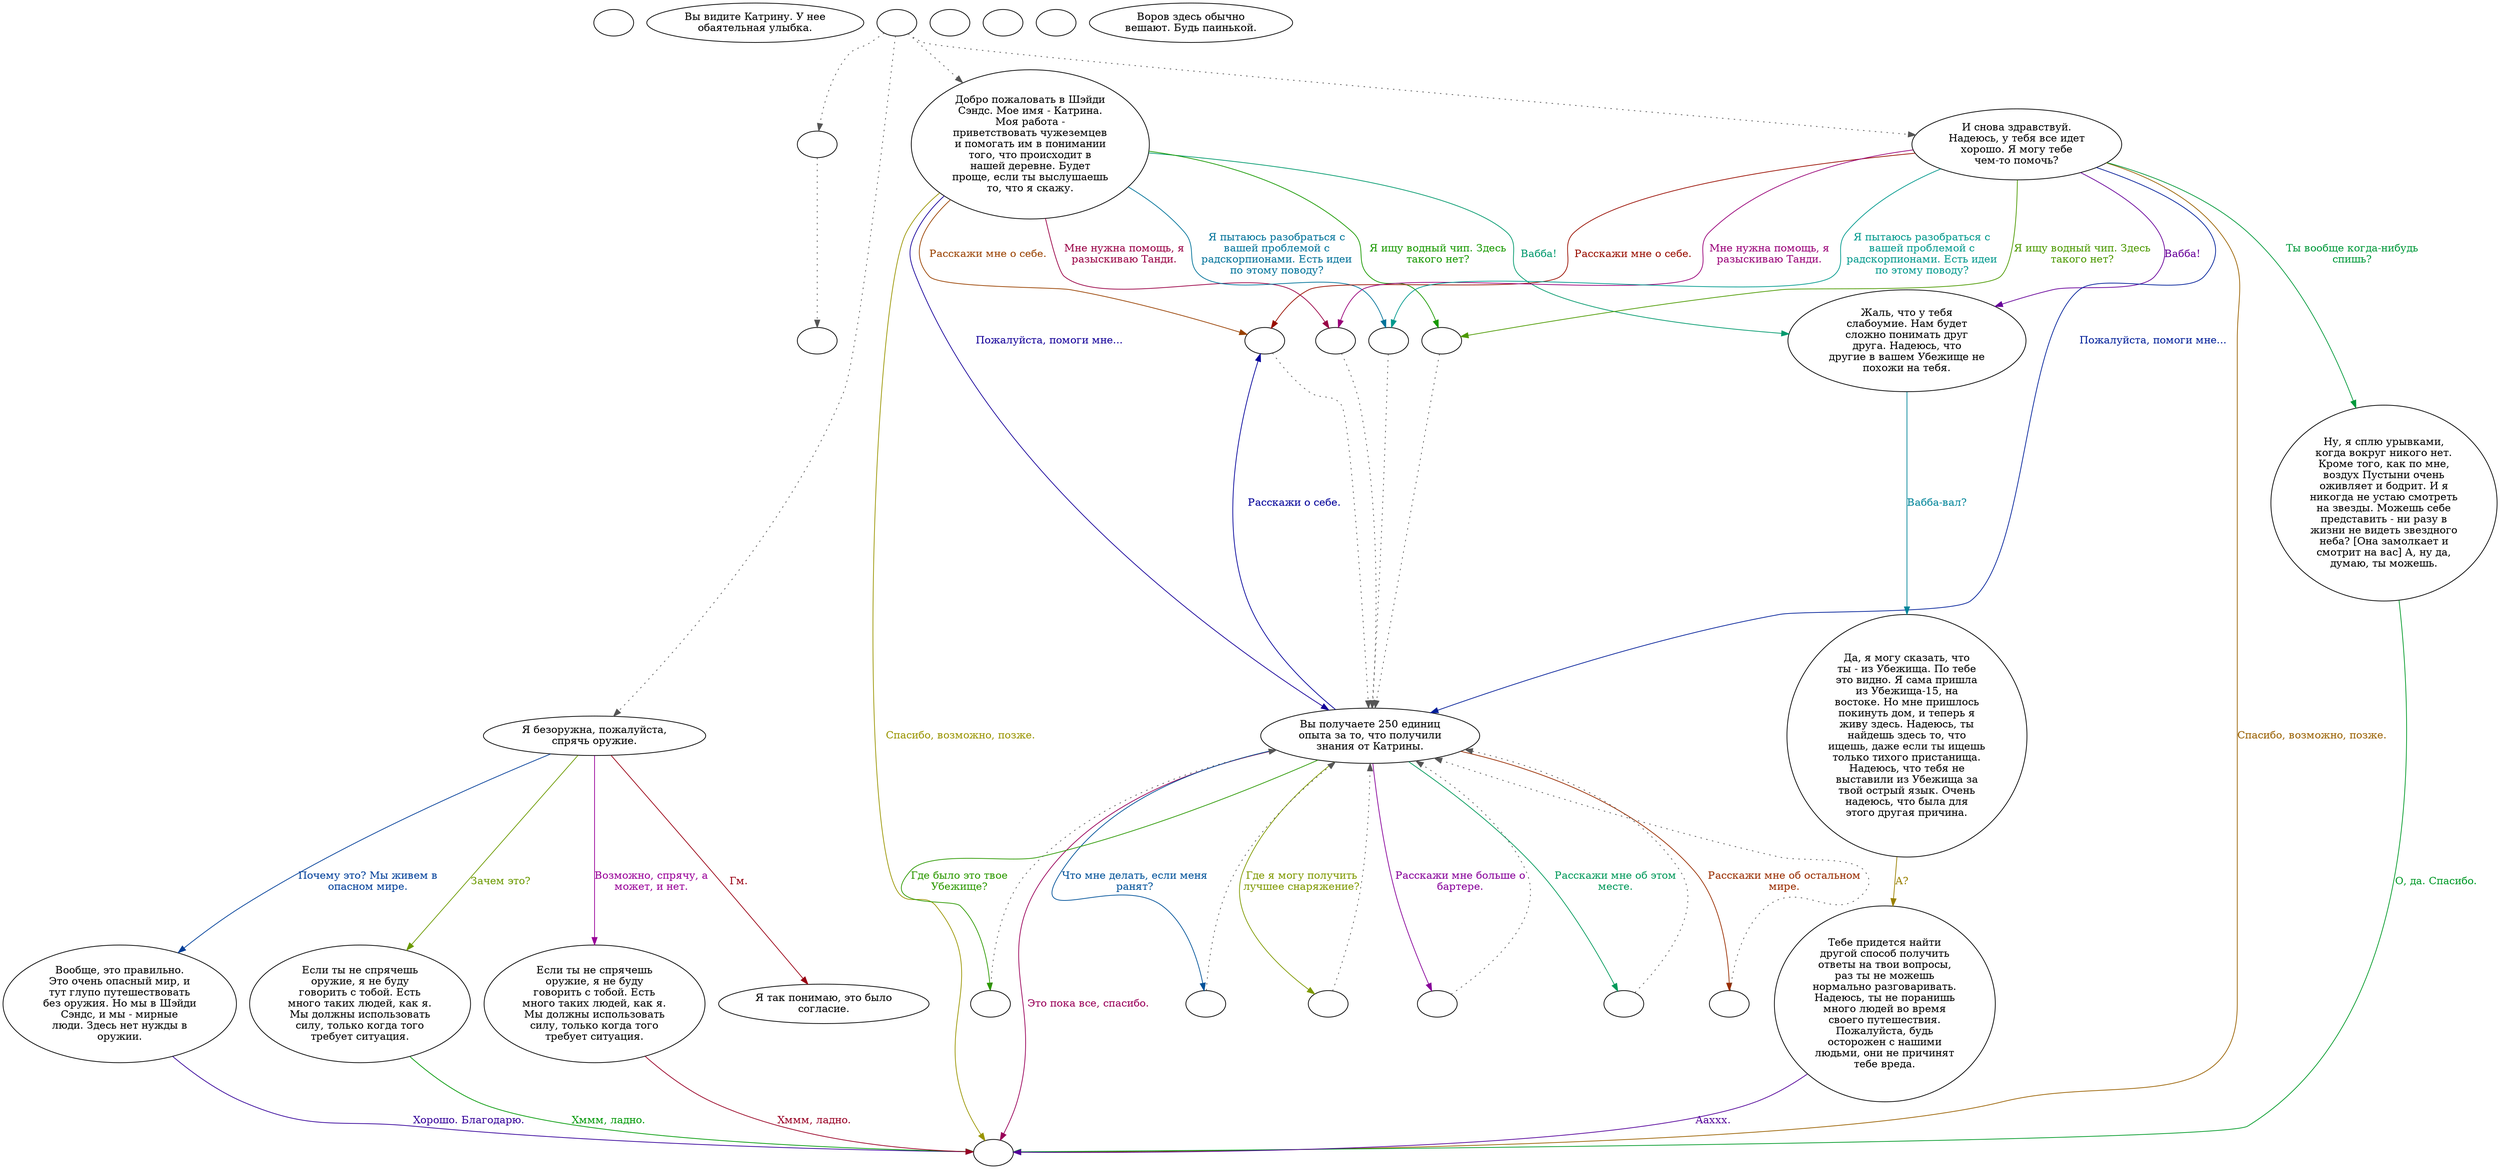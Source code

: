digraph ssguide {
  "start" [style=filled       fillcolor="#FFFFFF"       color="#000000"]
  "start" [label=""]
  "look_at_p_proc" [style=filled       fillcolor="#FFFFFF"       color="#000000"]
  "look_at_p_proc" [label="Вы видите Катрину. У нее\nобаятельная улыбка."]
  "talk_p_proc" [style=filled       fillcolor="#FFFFFF"       color="#000000"]
  "talk_p_proc" -> "get_reaction" [style=dotted color="#555555"]
  "talk_p_proc" -> "DialogWeapon" [style=dotted color="#555555"]
  "talk_p_proc" -> "DialogFirstTime" [style=dotted color="#555555"]
  "talk_p_proc" -> "DialogSubsequent" [style=dotted color="#555555"]
  "talk_p_proc" [label=""]
  "critter_p_proc" [style=filled       fillcolor="#FFFFFF"       color="#000000"]
  "critter_p_proc" [label=""]
  "damage_p_proc" [style=filled       fillcolor="#FFFFFF"       color="#000000"]
  "damage_p_proc" [label=""]
  "destroy_p_proc" [style=filled       fillcolor="#FFFFFF"       color="#000000"]
  "destroy_p_proc" [label=""]
  "pickup_p_proc" [style=filled       fillcolor="#FFFFFF"       color="#000000"]
  "pickup_p_proc" [label="Воров здесь обычно\nвешают. Будь паинькой."]
  "DialogWeapon" [style=filled       fillcolor="#FFFFFF"       color="#000000"]
  "DialogWeapon" [label="Я безоружна, пожалуйста,\nспрячь оружие."]
  "DialogWeapon" -> "DialogWeapon1" [label="Гм." color="#990012" fontcolor="#990012"]
  "DialogWeapon" -> "DialogWeapon2" [label="Почему это? Мы живем в\nопасном мире." color="#003F99" fontcolor="#003F99"]
  "DialogWeapon" -> "DialogWeapon3" [label="Зачем это?" color="#6B9900" fontcolor="#6B9900"]
  "DialogWeapon" -> "DialogWeapon4" [label="Возможно, спрячу, а\nможет, и нет." color="#990098" fontcolor="#990098"]
  "DialogFirstTime" [style=filled       fillcolor="#FFFFFF"       color="#000000"]
  "DialogFirstTime" [label="Добро пожаловать в Шэйди\nСэндс. Мое имя - Катрина.\nМоя работа -\nприветствовать чужеземцев\nи помогать им в понимании\nтого, что происходит в\nнашей деревне. Будет\nпроще, если ты выслушаешь\nто, что я скажу."]
  "DialogFirstTime" -> "DialogSpecial1" [label="Вабба!" color="#00996D" fontcolor="#00996D"]
  "DialogFirstTime" -> "DialogMain5" [label="Расскажи мне о себе." color="#994100" fontcolor="#994100"]
  "DialogFirstTime" -> "DialogMain" [label="Пожалуйста, помоги мне..." color="#140099" fontcolor="#140099"]
  "DialogFirstTime" -> "DialogMain8" [label="Я ищу водный чип. Здесь\nтакого нет?" color="#189900" fontcolor="#189900"]
  "DialogFirstTime" -> "DialogMain9" [label="Мне нужна помощь, я\nразыскиваю Танди." color="#990045" fontcolor="#990045"]
  "DialogFirstTime" -> "DialogMain10" [label="Я пытаюсь разобраться с\nвашей проблемой с\nрадскорпионами. Есть идеи\nпо этому поводу?" color="#007299" fontcolor="#007299"]
  "DialogFirstTime" -> "DialogExit" [label="Спасибо, возможно, позже." color="#999400" fontcolor="#999400"]
  "DialogSubsequent" [style=filled       fillcolor="#FFFFFF"       color="#000000"]
  "DialogSubsequent" [label="И снова здравствуй.\nНадеюсь, у тебя все идет\nхорошо. Я могу тебе\nчем-то помочь?"]
  "DialogSubsequent" -> "DialogSpecial1" [label="Вабба!" color="#670099" fontcolor="#670099"]
  "DialogSubsequent" -> "DialogSpecial4" [label="Ты вообще когда-нибудь\nспишь?" color="#00993A" fontcolor="#00993A"]
  "DialogSubsequent" -> "DialogMain5" [label="Расскажи мне о себе." color="#990E00" fontcolor="#990E00"]
  "DialogSubsequent" -> "DialogMain" [label="Пожалуйста, помоги мне..." color="#001F99" fontcolor="#001F99"]
  "DialogSubsequent" -> "DialogMain8" [label="Я ищу водный чип. Здесь\nтакого нет?" color="#4C9900" fontcolor="#4C9900"]
  "DialogSubsequent" -> "DialogMain9" [label="Мне нужна помощь, я\nразыскиваю Танди." color="#990078" fontcolor="#990078"]
  "DialogSubsequent" -> "DialogMain10" [label="Я пытаюсь разобраться с\nвашей проблемой с\nрадскорпионами. Есть идеи\nпо этому поводу?" color="#00998D" fontcolor="#00998D"]
  "DialogSubsequent" -> "DialogExit" [label="Спасибо, возможно, позже." color="#996000" fontcolor="#996000"]
  "DialogExit" [style=filled       fillcolor="#FFFFFF"       color="#000000"]
  "DialogExit" [label=""]
  "DialogWeapon1" [style=filled       fillcolor="#FFFFFF"       color="#000000"]
  "DialogWeapon1" [label="Я так понимаю, это было\nсогласие."]
  "DialogWeapon2" [style=filled       fillcolor="#FFFFFF"       color="#000000"]
  "DialogWeapon2" [label="Вообще, это правильно.\nЭто очень опасный мир, и\nтут глупо путешествовать\nбез оружия. Но мы в Шэйди\nСэндс, и мы - мирные\nлюди. Здесь нет нужды в\nоружии."]
  "DialogWeapon2" -> "DialogExit" [label="Хорошо. Благодарю." color="#340099" fontcolor="#340099"]
  "DialogWeapon3" [style=filled       fillcolor="#FFFFFF"       color="#000000"]
  "DialogWeapon3" [label="Если ты не спрячешь\nоружие, я не буду\nговорить с тобой. Есть\nмного таких людей, как я.\nМы должны использовать\nсилу, только когда того\nтребует ситуация."]
  "DialogWeapon3" -> "DialogExit" [label="Хммм, ладно." color="#009907" fontcolor="#009907"]
  "DialogWeapon4" [style=filled       fillcolor="#FFFFFF"       color="#000000"]
  "DialogWeapon4" [label="Если ты не спрячешь\nоружие, я не буду\nговорить с тобой. Есть\nмного таких людей, как я.\nМы должны использовать\nсилу, только когда того\nтребует ситуация."]
  "DialogWeapon4" -> "DialogExit" [label="Хммм, ладно." color="#990026" fontcolor="#990026"]
  "DialogMain" [style=filled       fillcolor="#FFFFFF"       color="#000000"]
  "DialogMain" [label="Вы получаете 250 единиц\nопыта за то, что получили\nзнания от Катрины."]
  "DialogMain" -> "DialogMain1" [label="Что мне делать, если меня\nранят?" color="#005299" fontcolor="#005299"]
  "DialogMain" -> "DialogMain2" [label="Где я могу получить\nлучшее снаряжение?" color="#7F9900" fontcolor="#7F9900"]
  "DialogMain" -> "DialogMain6" [label="Расскажи мне больше о\nбартере." color="#870099" fontcolor="#870099"]
  "DialogMain" -> "DialogMain3" [label="Расскажи мне об этом\nместе." color="#00995A" fontcolor="#00995A"]
  "DialogMain" -> "DialogMain4" [label="Расскажи мне об остальном\nмире." color="#992D00" fontcolor="#992D00"]
  "DialogMain" -> "DialogMain5" [label="Расскажи о себе." color="#010099" fontcolor="#010099"]
  "DialogMain" -> "DialogMain7" [label="Где было это твое\nУбежище?" color="#2C9900" fontcolor="#2C9900"]
  "DialogMain" -> "DialogExit" [label="Это пока все, спасибо." color="#990059" fontcolor="#990059"]
  "DialogMain1" [style=filled       fillcolor="#FFFFFF"       color="#000000"]
  "DialogMain1" -> "DialogMain" [style=dotted color="#555555"]
  "DialogMain1" [label=""]
  "DialogMain2" [style=filled       fillcolor="#FFFFFF"       color="#000000"]
  "DialogMain2" -> "DialogMain" [style=dotted color="#555555"]
  "DialogMain2" [label=""]
  "DialogMain3" [style=filled       fillcolor="#FFFFFF"       color="#000000"]
  "DialogMain3" -> "DialogMain" [style=dotted color="#555555"]
  "DialogMain3" [label=""]
  "DialogMain4" [style=filled       fillcolor="#FFFFFF"       color="#000000"]
  "DialogMain4" -> "DialogMain" [style=dotted color="#555555"]
  "DialogMain4" [label=""]
  "DialogMain5" [style=filled       fillcolor="#FFFFFF"       color="#000000"]
  "DialogMain5" -> "DialogMain" [style=dotted color="#555555"]
  "DialogMain5" [label=""]
  "DialogMain6" [style=filled       fillcolor="#FFFFFF"       color="#000000"]
  "DialogMain6" -> "DialogMain" [style=dotted color="#555555"]
  "DialogMain6" [label=""]
  "DialogMain7" [style=filled       fillcolor="#FFFFFF"       color="#000000"]
  "DialogMain7" -> "DialogMain" [style=dotted color="#555555"]
  "DialogMain7" [label=""]
  "DialogMain8" [style=filled       fillcolor="#FFFFFF"       color="#000000"]
  "DialogMain8" -> "DialogMain" [style=dotted color="#555555"]
  "DialogMain8" [label=""]
  "DialogMain9" [style=filled       fillcolor="#FFFFFF"       color="#000000"]
  "DialogMain9" -> "DialogMain" [style=dotted color="#555555"]
  "DialogMain9" [label=""]
  "DialogMain10" [style=filled       fillcolor="#FFFFFF"       color="#000000"]
  "DialogMain10" -> "DialogMain" [style=dotted color="#555555"]
  "DialogMain10" [label=""]
  "DialogSpecial1" [style=filled       fillcolor="#FFFFFF"       color="#000000"]
  "DialogSpecial1" [label="Жаль, что у тебя\nслабоумие. Нам будет\nсложно понимать друг\nдруга. Надеюсь, что\nдругие в вашем Убежище не\nпохожи на тебя."]
  "DialogSpecial1" -> "DialogSpecial2" [label="Вабба-вал?" color="#008599" fontcolor="#008599"]
  "DialogSpecial2" [style=filled       fillcolor="#FFFFFF"       color="#000000"]
  "DialogSpecial2" [label="Да, я могу сказать, что\nты - из Убежища. По тебе\nэто видно. Я сама пришла\nиз Убежища-15, на\nвостоке. Но мне пришлось\nпокинуть дом, и теперь я\nживу здесь. Надеюсь, ты\nнайдешь здесь то, что\nищешь, даже если ты ищешь\nтолько тихого пристанища.\nНадеюсь, что тебя не\nвыставили из Убежища за\nтвой острый язык. Очень\nнадеюсь, что была для\nэтого другая причина."]
  "DialogSpecial2" -> "DialogSpecial3" [label="А?" color="#998000" fontcolor="#998000"]
  "DialogSpecial3" [style=filled       fillcolor="#FFFFFF"       color="#000000"]
  "DialogSpecial3" [label="Тебе придется найти\nдругой способ получить\nответы на твои вопросы,\nраз ты не можешь\nнормально разговаривать.\nНадеюсь, ты не поранишь\nмного людей во время\nсвоего путешествия.\nПожалуйста, будь\nосторожен с нашими\nлюдьми, они не причинят\nтебе вреда."]
  "DialogSpecial3" -> "DialogExit" [label="Ааххх." color="#530099" fontcolor="#530099"]
  "DialogSpecial4" [style=filled       fillcolor="#FFFFFF"       color="#000000"]
  "DialogSpecial4" [label="Ну, я сплю урывками,\nкогда вокруг никого нет.\nКроме того, как по мне,\nвоздух Пустыни очень\nоживляет и бодрит. И я\nникогда не устаю смотреть\nна звезды. Можешь себе\nпредставить - ни разу в\nжизни не видеть звездного\nнеба? [Она замолкает и\nсмотрит на вас] А, ну да,\nдумаю, ты можешь."]
  "DialogSpecial4" -> "DialogExit" [label="О, да. Спасибо." color="#009927" fontcolor="#009927"]
  "get_reaction" [style=filled       fillcolor="#FFFFFF"       color="#000000"]
  "get_reaction" -> "ReactToLevel" [style=dotted color="#555555"]
  "get_reaction" [label=""]
  "ReactToLevel" [style=filled       fillcolor="#FFFFFF"       color="#000000"]
  "ReactToLevel" [label=""]
}